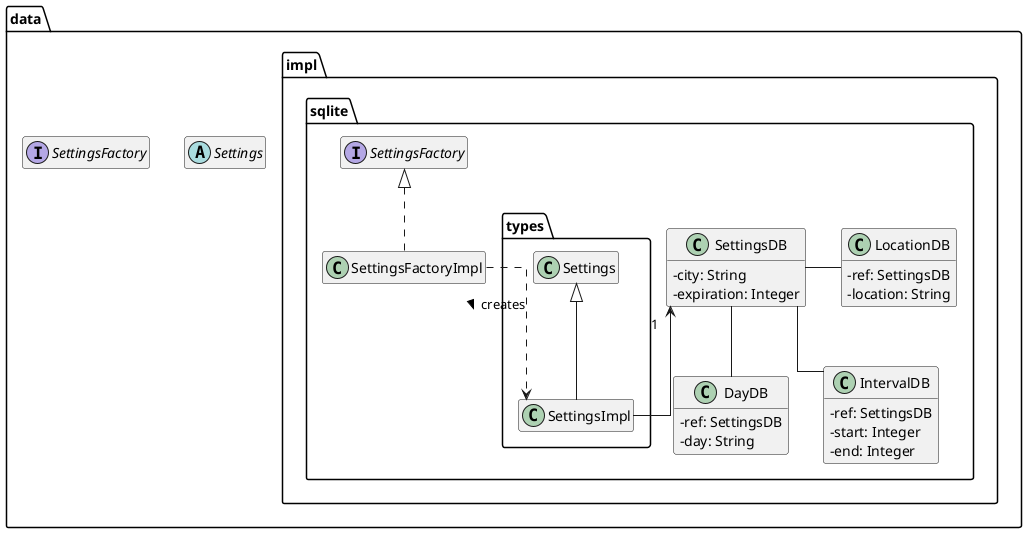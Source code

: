 @startuml

skinparam ClassAttributeIconSize 0
'skinparam groupInheritance 2
skinparam linetype ortho
hide empty members

package data #FFFFFF {
    abstract class Settings

    interface SettingsFactory

    package impl.sqlite #FFFFFF {
        
        class SettingsDB {
            - city: String
            - expiration: Integer
        }

        class LocationDB {
            - ref: SettingsDB
            - location: String
        }

        class DayDB {
            - ref: SettingsDB
            - day: String
        }

        class IntervalDB {
            - ref: SettingsDB
            - start: Integer
            - end: Integer
        }

        class SettingsFactoryImpl implements SettingsFactory {}

        package types #FFFFFF {
            class SettingsImpl extends Settings {}
        }

    }

}

SettingsFactoryImpl ..> SettingsImpl: creates >

SettingsImpl -up-> "1" SettingsDB

SettingsDB -- DayDB
SettingsDB -- IntervalDB
SettingsDB -right- LocationDB

@enduml
